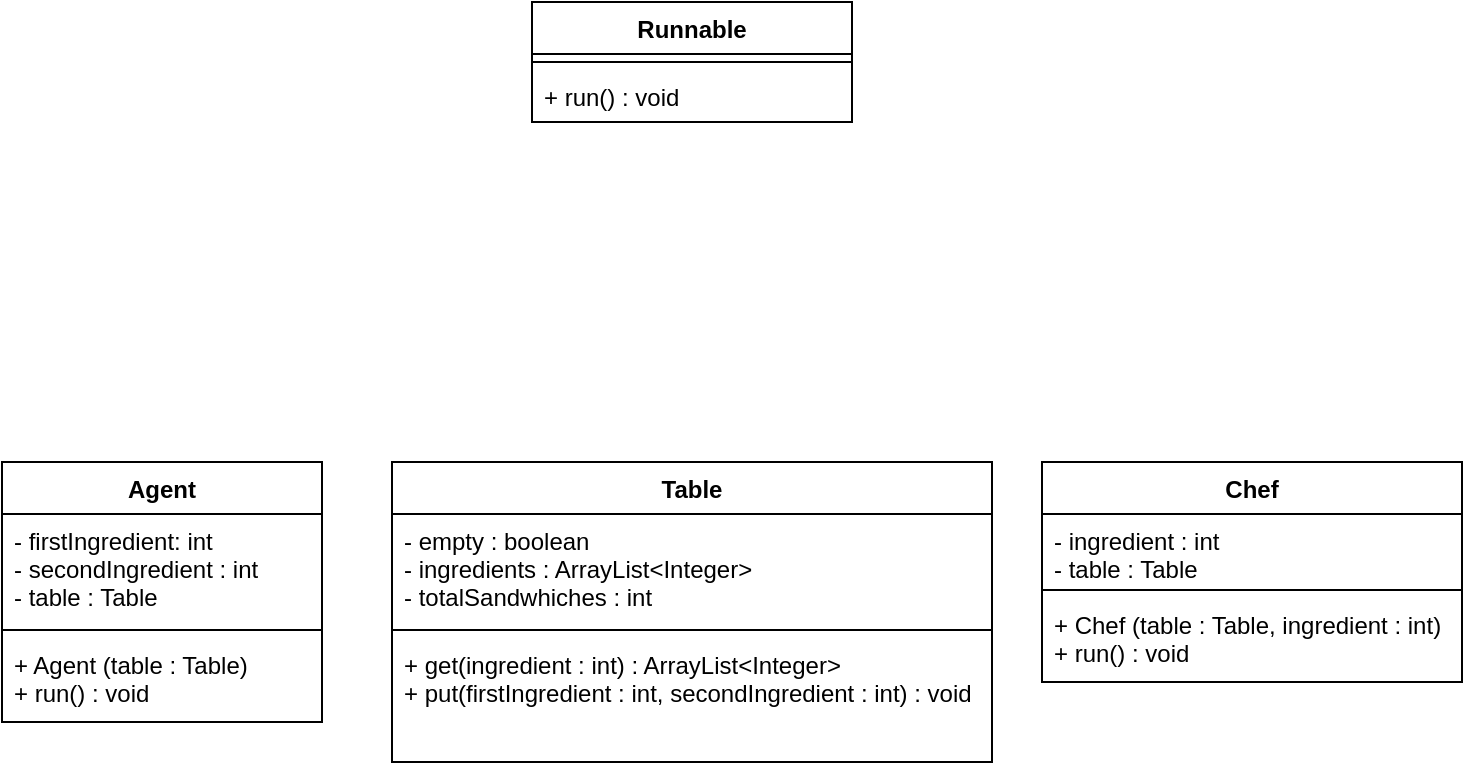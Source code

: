 <mxfile version="20.8.10" type="device"><diagram name="Page-1" id="G0s8e2J9FFWC_XXX9HWB"><mxGraphModel dx="1434" dy="764" grid="1" gridSize="10" guides="1" tooltips="1" connect="1" arrows="1" fold="1" page="1" pageScale="1" pageWidth="850" pageHeight="1100" math="0" shadow="0"><root><mxCell id="0"/><mxCell id="1" parent="0"/><mxCell id="EYh8BJ2n_GDFAuwJNTOS-1" value="Runnable" style="swimlane;fontStyle=1;align=center;verticalAlign=top;childLayout=stackLayout;horizontal=1;startSize=26;horizontalStack=0;resizeParent=1;resizeParentMax=0;resizeLast=0;collapsible=1;marginBottom=0;" vertex="1" parent="1"><mxGeometry x="345" y="90" width="160" height="60" as="geometry"/></mxCell><mxCell id="EYh8BJ2n_GDFAuwJNTOS-3" value="" style="line;strokeWidth=1;fillColor=none;align=left;verticalAlign=middle;spacingTop=-1;spacingLeft=3;spacingRight=3;rotatable=0;labelPosition=right;points=[];portConstraint=eastwest;strokeColor=inherit;" vertex="1" parent="EYh8BJ2n_GDFAuwJNTOS-1"><mxGeometry y="26" width="160" height="8" as="geometry"/></mxCell><mxCell id="EYh8BJ2n_GDFAuwJNTOS-4" value="+ run() : void" style="text;strokeColor=none;fillColor=none;align=left;verticalAlign=top;spacingLeft=4;spacingRight=4;overflow=hidden;rotatable=0;points=[[0,0.5],[1,0.5]];portConstraint=eastwest;" vertex="1" parent="EYh8BJ2n_GDFAuwJNTOS-1"><mxGeometry y="34" width="160" height="26" as="geometry"/></mxCell><mxCell id="EYh8BJ2n_GDFAuwJNTOS-5" value="Agent" style="swimlane;fontStyle=1;align=center;verticalAlign=top;childLayout=stackLayout;horizontal=1;startSize=26;horizontalStack=0;resizeParent=1;resizeParentMax=0;resizeLast=0;collapsible=1;marginBottom=0;" vertex="1" parent="1"><mxGeometry x="80" y="320" width="160" height="130" as="geometry"/></mxCell><mxCell id="EYh8BJ2n_GDFAuwJNTOS-6" value="- firstIngredient: int&#10;- secondIngredient : int&#10;- table : Table" style="text;strokeColor=none;fillColor=none;align=left;verticalAlign=top;spacingLeft=4;spacingRight=4;overflow=hidden;rotatable=0;points=[[0,0.5],[1,0.5]];portConstraint=eastwest;" vertex="1" parent="EYh8BJ2n_GDFAuwJNTOS-5"><mxGeometry y="26" width="160" height="54" as="geometry"/></mxCell><mxCell id="EYh8BJ2n_GDFAuwJNTOS-7" value="" style="line;strokeWidth=1;fillColor=none;align=left;verticalAlign=middle;spacingTop=-1;spacingLeft=3;spacingRight=3;rotatable=0;labelPosition=right;points=[];portConstraint=eastwest;strokeColor=inherit;" vertex="1" parent="EYh8BJ2n_GDFAuwJNTOS-5"><mxGeometry y="80" width="160" height="8" as="geometry"/></mxCell><mxCell id="EYh8BJ2n_GDFAuwJNTOS-8" value="+ Agent (table : Table)&#10;+ run() : void" style="text;strokeColor=none;fillColor=none;align=left;verticalAlign=top;spacingLeft=4;spacingRight=4;overflow=hidden;rotatable=0;points=[[0,0.5],[1,0.5]];portConstraint=eastwest;" vertex="1" parent="EYh8BJ2n_GDFAuwJNTOS-5"><mxGeometry y="88" width="160" height="42" as="geometry"/></mxCell><mxCell id="EYh8BJ2n_GDFAuwJNTOS-9" value="Table" style="swimlane;fontStyle=1;align=center;verticalAlign=top;childLayout=stackLayout;horizontal=1;startSize=26;horizontalStack=0;resizeParent=1;resizeParentMax=0;resizeLast=0;collapsible=1;marginBottom=0;" vertex="1" parent="1"><mxGeometry x="275" y="320" width="300" height="150" as="geometry"/></mxCell><mxCell id="EYh8BJ2n_GDFAuwJNTOS-10" value="- empty : boolean&#10;- ingredients : ArrayList&lt;Integer&gt;&#10;- totalSandwhiches : int" style="text;strokeColor=none;fillColor=none;align=left;verticalAlign=top;spacingLeft=4;spacingRight=4;overflow=hidden;rotatable=0;points=[[0,0.5],[1,0.5]];portConstraint=eastwest;" vertex="1" parent="EYh8BJ2n_GDFAuwJNTOS-9"><mxGeometry y="26" width="300" height="54" as="geometry"/></mxCell><mxCell id="EYh8BJ2n_GDFAuwJNTOS-11" value="" style="line;strokeWidth=1;fillColor=none;align=left;verticalAlign=middle;spacingTop=-1;spacingLeft=3;spacingRight=3;rotatable=0;labelPosition=right;points=[];portConstraint=eastwest;strokeColor=inherit;" vertex="1" parent="EYh8BJ2n_GDFAuwJNTOS-9"><mxGeometry y="80" width="300" height="8" as="geometry"/></mxCell><mxCell id="EYh8BJ2n_GDFAuwJNTOS-12" value="+ get(ingredient : int) : ArrayList&lt;Integer&gt;&#10;+ put(firstIngredient : int, secondIngredient : int) : void" style="text;strokeColor=none;fillColor=none;align=left;verticalAlign=top;spacingLeft=4;spacingRight=4;overflow=hidden;rotatable=0;points=[[0,0.5],[1,0.5]];portConstraint=eastwest;" vertex="1" parent="EYh8BJ2n_GDFAuwJNTOS-9"><mxGeometry y="88" width="300" height="62" as="geometry"/></mxCell><mxCell id="EYh8BJ2n_GDFAuwJNTOS-13" value="Chef" style="swimlane;fontStyle=1;align=center;verticalAlign=top;childLayout=stackLayout;horizontal=1;startSize=26;horizontalStack=0;resizeParent=1;resizeParentMax=0;resizeLast=0;collapsible=1;marginBottom=0;" vertex="1" parent="1"><mxGeometry x="600" y="320" width="210" height="110" as="geometry"/></mxCell><mxCell id="EYh8BJ2n_GDFAuwJNTOS-14" value="- ingredient : int&#10;- table : Table" style="text;strokeColor=none;fillColor=none;align=left;verticalAlign=top;spacingLeft=4;spacingRight=4;overflow=hidden;rotatable=0;points=[[0,0.5],[1,0.5]];portConstraint=eastwest;" vertex="1" parent="EYh8BJ2n_GDFAuwJNTOS-13"><mxGeometry y="26" width="210" height="34" as="geometry"/></mxCell><mxCell id="EYh8BJ2n_GDFAuwJNTOS-15" value="" style="line;strokeWidth=1;fillColor=none;align=left;verticalAlign=middle;spacingTop=-1;spacingLeft=3;spacingRight=3;rotatable=0;labelPosition=right;points=[];portConstraint=eastwest;strokeColor=inherit;" vertex="1" parent="EYh8BJ2n_GDFAuwJNTOS-13"><mxGeometry y="60" width="210" height="8" as="geometry"/></mxCell><mxCell id="EYh8BJ2n_GDFAuwJNTOS-16" value="+ Chef (table : Table, ingredient : int)&#10;+ run() : void" style="text;strokeColor=none;fillColor=none;align=left;verticalAlign=top;spacingLeft=4;spacingRight=4;overflow=hidden;rotatable=0;points=[[0,0.5],[1,0.5]];portConstraint=eastwest;" vertex="1" parent="EYh8BJ2n_GDFAuwJNTOS-13"><mxGeometry y="68" width="210" height="42" as="geometry"/></mxCell></root></mxGraphModel></diagram></mxfile>